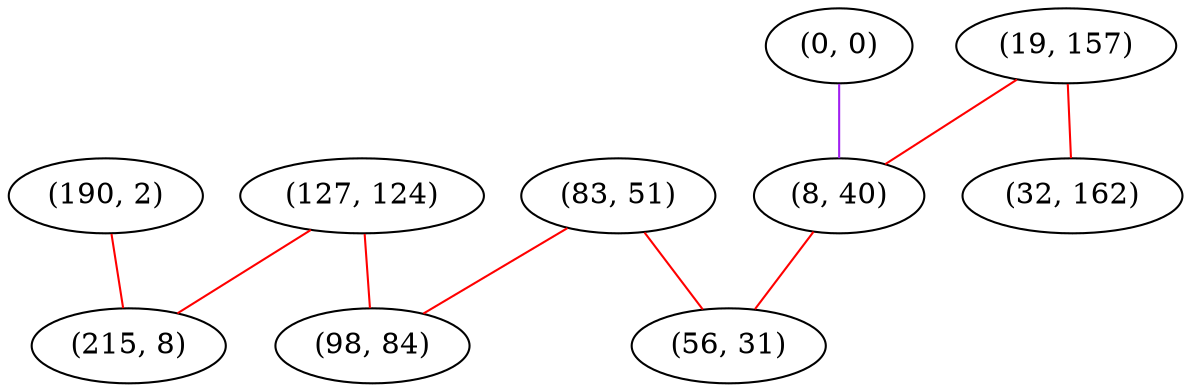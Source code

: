 graph "" {
"(127, 124)";
"(0, 0)";
"(83, 51)";
"(19, 157)";
"(190, 2)";
"(215, 8)";
"(98, 84)";
"(8, 40)";
"(32, 162)";
"(56, 31)";
"(127, 124)" -- "(215, 8)"  [color=red, key=0, weight=1];
"(127, 124)" -- "(98, 84)"  [color=red, key=0, weight=1];
"(0, 0)" -- "(8, 40)"  [color=purple, key=0, weight=4];
"(83, 51)" -- "(98, 84)"  [color=red, key=0, weight=1];
"(83, 51)" -- "(56, 31)"  [color=red, key=0, weight=1];
"(19, 157)" -- "(8, 40)"  [color=red, key=0, weight=1];
"(19, 157)" -- "(32, 162)"  [color=red, key=0, weight=1];
"(190, 2)" -- "(215, 8)"  [color=red, key=0, weight=1];
"(8, 40)" -- "(56, 31)"  [color=red, key=0, weight=1];
}
